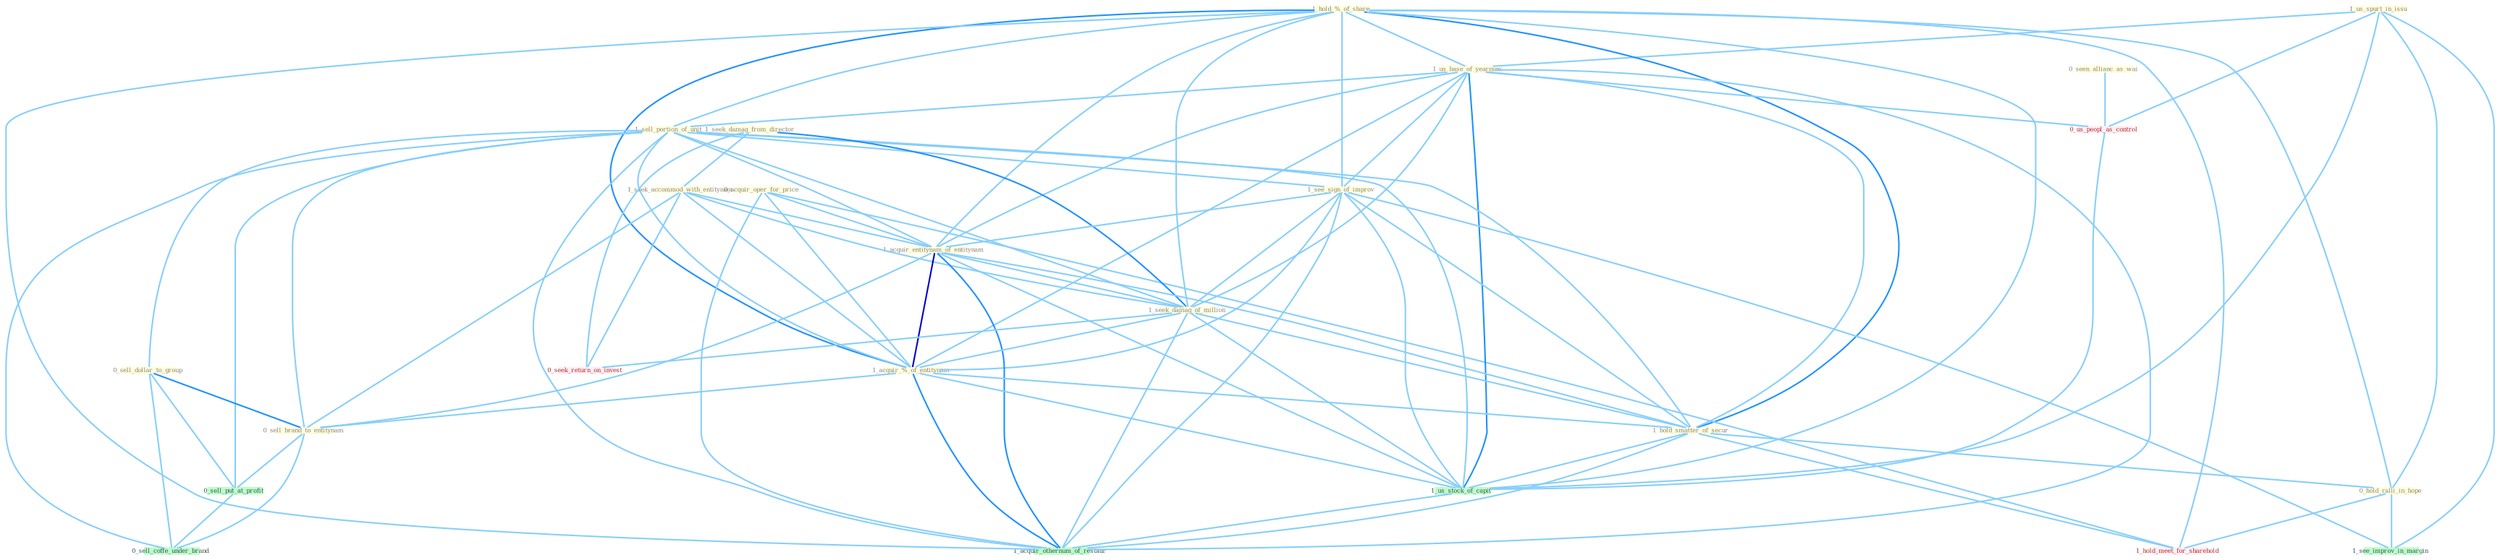 Graph G{ 
    node
    [shape=polygon,style=filled,width=.5,height=.06,color="#BDFCC9",fixedsize=true,fontsize=4,
    fontcolor="#2f4f4f"];
    {node
    [color="#ffffe0", fontcolor="#8b7d6b"] "0_seen_allianc_as_wai " "1_us_spurt_in_issu " "1_hold_%_of_share " "0_acquir_oper_for_price " "1_us_base_of_yearnum " "1_sell_portion_of_unit " "1_seek_damag_from_director " "1_see_sign_of_improv " "1_seek_accommod_with_entitynam " "1_acquir_entitynam_of_entitynam " "1_seek_damag_of_million " "1_acquir_%_of_entitynam " "0_sell_dollar_to_group " "0_sell_brand_to_entitynam " "1_hold_smatter_of_secur " "0_hold_ralli_in_hope "}
{node [color="#fff0f5", fontcolor="#b22222"] "0_us_peopl_as_control " "0_seek_return_on_invest " "1_hold_meet_for_sharehold "}
edge [color="#B0E2FF"];

	"0_seen_allianc_as_wai " -- "0_us_peopl_as_control " [w="1", color="#87cefa" ];
	"1_us_spurt_in_issu " -- "1_us_base_of_yearnum " [w="1", color="#87cefa" ];
	"1_us_spurt_in_issu " -- "0_hold_ralli_in_hope " [w="1", color="#87cefa" ];
	"1_us_spurt_in_issu " -- "0_us_peopl_as_control " [w="1", color="#87cefa" ];
	"1_us_spurt_in_issu " -- "1_us_stock_of_capit " [w="1", color="#87cefa" ];
	"1_us_spurt_in_issu " -- "1_see_improv_in_margin " [w="1", color="#87cefa" ];
	"1_hold_%_of_share " -- "1_us_base_of_yearnum " [w="1", color="#87cefa" ];
	"1_hold_%_of_share " -- "1_sell_portion_of_unit " [w="1", color="#87cefa" ];
	"1_hold_%_of_share " -- "1_see_sign_of_improv " [w="1", color="#87cefa" ];
	"1_hold_%_of_share " -- "1_acquir_entitynam_of_entitynam " [w="1", color="#87cefa" ];
	"1_hold_%_of_share " -- "1_seek_damag_of_million " [w="1", color="#87cefa" ];
	"1_hold_%_of_share " -- "1_acquir_%_of_entitynam " [w="2", color="#1e90ff" , len=0.8];
	"1_hold_%_of_share " -- "1_hold_smatter_of_secur " [w="2", color="#1e90ff" , len=0.8];
	"1_hold_%_of_share " -- "0_hold_ralli_in_hope " [w="1", color="#87cefa" ];
	"1_hold_%_of_share " -- "1_us_stock_of_capit " [w="1", color="#87cefa" ];
	"1_hold_%_of_share " -- "1_hold_meet_for_sharehold " [w="1", color="#87cefa" ];
	"1_hold_%_of_share " -- "1_acquir_othernum_of_restaur " [w="1", color="#87cefa" ];
	"0_acquir_oper_for_price " -- "1_acquir_entitynam_of_entitynam " [w="1", color="#87cefa" ];
	"0_acquir_oper_for_price " -- "1_acquir_%_of_entitynam " [w="1", color="#87cefa" ];
	"0_acquir_oper_for_price " -- "1_hold_meet_for_sharehold " [w="1", color="#87cefa" ];
	"0_acquir_oper_for_price " -- "1_acquir_othernum_of_restaur " [w="1", color="#87cefa" ];
	"1_us_base_of_yearnum " -- "1_sell_portion_of_unit " [w="1", color="#87cefa" ];
	"1_us_base_of_yearnum " -- "1_see_sign_of_improv " [w="1", color="#87cefa" ];
	"1_us_base_of_yearnum " -- "1_acquir_entitynam_of_entitynam " [w="1", color="#87cefa" ];
	"1_us_base_of_yearnum " -- "1_seek_damag_of_million " [w="1", color="#87cefa" ];
	"1_us_base_of_yearnum " -- "1_acquir_%_of_entitynam " [w="1", color="#87cefa" ];
	"1_us_base_of_yearnum " -- "1_hold_smatter_of_secur " [w="1", color="#87cefa" ];
	"1_us_base_of_yearnum " -- "0_us_peopl_as_control " [w="1", color="#87cefa" ];
	"1_us_base_of_yearnum " -- "1_us_stock_of_capit " [w="2", color="#1e90ff" , len=0.8];
	"1_us_base_of_yearnum " -- "1_acquir_othernum_of_restaur " [w="1", color="#87cefa" ];
	"1_sell_portion_of_unit " -- "1_see_sign_of_improv " [w="1", color="#87cefa" ];
	"1_sell_portion_of_unit " -- "1_acquir_entitynam_of_entitynam " [w="1", color="#87cefa" ];
	"1_sell_portion_of_unit " -- "1_seek_damag_of_million " [w="1", color="#87cefa" ];
	"1_sell_portion_of_unit " -- "1_acquir_%_of_entitynam " [w="1", color="#87cefa" ];
	"1_sell_portion_of_unit " -- "0_sell_dollar_to_group " [w="1", color="#87cefa" ];
	"1_sell_portion_of_unit " -- "0_sell_brand_to_entitynam " [w="1", color="#87cefa" ];
	"1_sell_portion_of_unit " -- "1_hold_smatter_of_secur " [w="1", color="#87cefa" ];
	"1_sell_portion_of_unit " -- "0_sell_put_at_profit " [w="1", color="#87cefa" ];
	"1_sell_portion_of_unit " -- "1_us_stock_of_capit " [w="1", color="#87cefa" ];
	"1_sell_portion_of_unit " -- "0_sell_coffe_under_brand " [w="1", color="#87cefa" ];
	"1_sell_portion_of_unit " -- "1_acquir_othernum_of_restaur " [w="1", color="#87cefa" ];
	"1_seek_damag_from_director " -- "1_seek_accommod_with_entitynam " [w="1", color="#87cefa" ];
	"1_seek_damag_from_director " -- "1_seek_damag_of_million " [w="2", color="#1e90ff" , len=0.8];
	"1_seek_damag_from_director " -- "0_seek_return_on_invest " [w="1", color="#87cefa" ];
	"1_see_sign_of_improv " -- "1_acquir_entitynam_of_entitynam " [w="1", color="#87cefa" ];
	"1_see_sign_of_improv " -- "1_seek_damag_of_million " [w="1", color="#87cefa" ];
	"1_see_sign_of_improv " -- "1_acquir_%_of_entitynam " [w="1", color="#87cefa" ];
	"1_see_sign_of_improv " -- "1_hold_smatter_of_secur " [w="1", color="#87cefa" ];
	"1_see_sign_of_improv " -- "1_us_stock_of_capit " [w="1", color="#87cefa" ];
	"1_see_sign_of_improv " -- "1_see_improv_in_margin " [w="1", color="#87cefa" ];
	"1_see_sign_of_improv " -- "1_acquir_othernum_of_restaur " [w="1", color="#87cefa" ];
	"1_seek_accommod_with_entitynam " -- "1_acquir_entitynam_of_entitynam " [w="1", color="#87cefa" ];
	"1_seek_accommod_with_entitynam " -- "1_seek_damag_of_million " [w="1", color="#87cefa" ];
	"1_seek_accommod_with_entitynam " -- "1_acquir_%_of_entitynam " [w="1", color="#87cefa" ];
	"1_seek_accommod_with_entitynam " -- "0_sell_brand_to_entitynam " [w="1", color="#87cefa" ];
	"1_seek_accommod_with_entitynam " -- "0_seek_return_on_invest " [w="1", color="#87cefa" ];
	"1_acquir_entitynam_of_entitynam " -- "1_seek_damag_of_million " [w="1", color="#87cefa" ];
	"1_acquir_entitynam_of_entitynam " -- "1_acquir_%_of_entitynam " [w="3", color="#0000cd" , len=0.6];
	"1_acquir_entitynam_of_entitynam " -- "0_sell_brand_to_entitynam " [w="1", color="#87cefa" ];
	"1_acquir_entitynam_of_entitynam " -- "1_hold_smatter_of_secur " [w="1", color="#87cefa" ];
	"1_acquir_entitynam_of_entitynam " -- "1_us_stock_of_capit " [w="1", color="#87cefa" ];
	"1_acquir_entitynam_of_entitynam " -- "1_acquir_othernum_of_restaur " [w="2", color="#1e90ff" , len=0.8];
	"1_seek_damag_of_million " -- "1_acquir_%_of_entitynam " [w="1", color="#87cefa" ];
	"1_seek_damag_of_million " -- "1_hold_smatter_of_secur " [w="1", color="#87cefa" ];
	"1_seek_damag_of_million " -- "0_seek_return_on_invest " [w="1", color="#87cefa" ];
	"1_seek_damag_of_million " -- "1_us_stock_of_capit " [w="1", color="#87cefa" ];
	"1_seek_damag_of_million " -- "1_acquir_othernum_of_restaur " [w="1", color="#87cefa" ];
	"1_acquir_%_of_entitynam " -- "0_sell_brand_to_entitynam " [w="1", color="#87cefa" ];
	"1_acquir_%_of_entitynam " -- "1_hold_smatter_of_secur " [w="1", color="#87cefa" ];
	"1_acquir_%_of_entitynam " -- "1_us_stock_of_capit " [w="1", color="#87cefa" ];
	"1_acquir_%_of_entitynam " -- "1_acquir_othernum_of_restaur " [w="2", color="#1e90ff" , len=0.8];
	"0_sell_dollar_to_group " -- "0_sell_brand_to_entitynam " [w="2", color="#1e90ff" , len=0.8];
	"0_sell_dollar_to_group " -- "0_sell_put_at_profit " [w="1", color="#87cefa" ];
	"0_sell_dollar_to_group " -- "0_sell_coffe_under_brand " [w="1", color="#87cefa" ];
	"0_sell_brand_to_entitynam " -- "0_sell_put_at_profit " [w="1", color="#87cefa" ];
	"0_sell_brand_to_entitynam " -- "0_sell_coffe_under_brand " [w="1", color="#87cefa" ];
	"1_hold_smatter_of_secur " -- "0_hold_ralli_in_hope " [w="1", color="#87cefa" ];
	"1_hold_smatter_of_secur " -- "1_us_stock_of_capit " [w="1", color="#87cefa" ];
	"1_hold_smatter_of_secur " -- "1_hold_meet_for_sharehold " [w="1", color="#87cefa" ];
	"1_hold_smatter_of_secur " -- "1_acquir_othernum_of_restaur " [w="1", color="#87cefa" ];
	"0_hold_ralli_in_hope " -- "1_see_improv_in_margin " [w="1", color="#87cefa" ];
	"0_hold_ralli_in_hope " -- "1_hold_meet_for_sharehold " [w="1", color="#87cefa" ];
	"0_us_peopl_as_control " -- "1_us_stock_of_capit " [w="1", color="#87cefa" ];
	"0_sell_put_at_profit " -- "0_sell_coffe_under_brand " [w="1", color="#87cefa" ];
	"1_us_stock_of_capit " -- "1_acquir_othernum_of_restaur " [w="1", color="#87cefa" ];
}